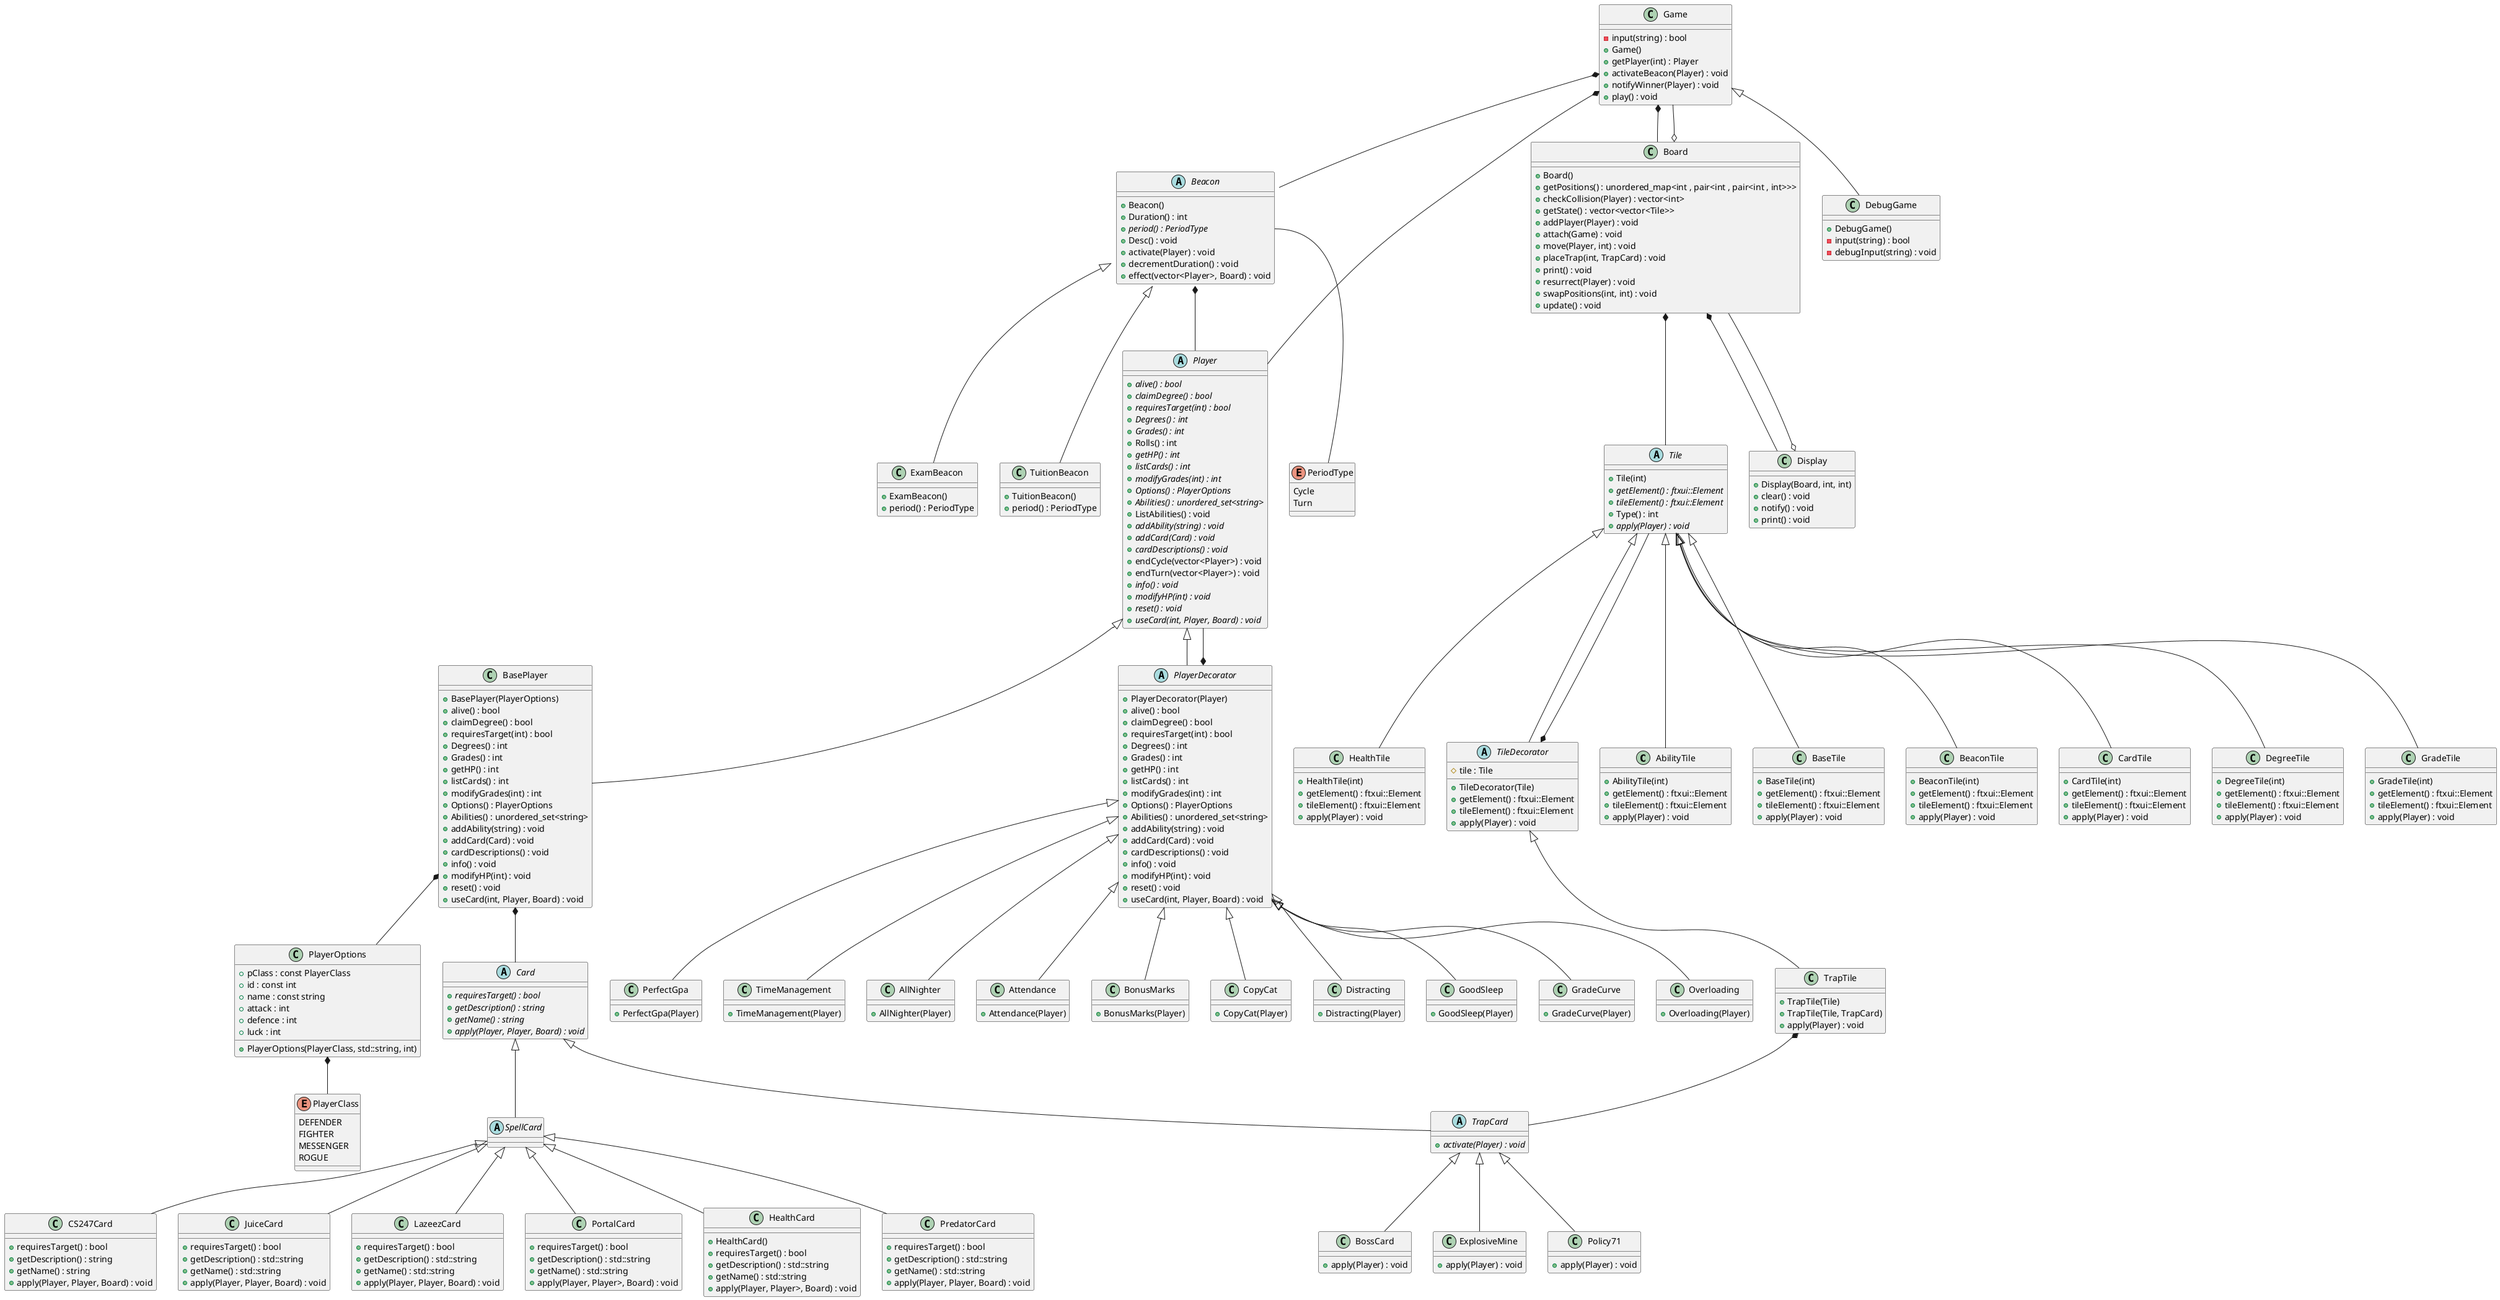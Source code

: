 @startuml





/' Objects '/

class AbilityTile {
	+AbilityTile(int)
	+getElement() : ftxui::Element
	+tileElement() : ftxui::Element
	+apply(Player) : void
}


class AllNighter {
	+AllNighter(Player)
}


class Attendance {
	+Attendance(Player)
}


class BasePlayer {
	+BasePlayer(PlayerOptions)
	+alive() : bool
	+claimDegree() : bool
	+requiresTarget(int) : bool
	+Degrees() : int
	+Grades() : int
	+getHP() : int
	+listCards() : int
	+modifyGrades(int) : int
	+Options() : PlayerOptions
	+Abilities() : unordered_set<string>
	+addAbility(string) : void
	+addCard(Card) : void
	+cardDescriptions() : void
	+info() : void
	+modifyHP(int) : void
	+reset() : void
	+useCard(int, Player, Board) : void
}


class BaseTile {
	+BaseTile(int)
	+getElement() : ftxui::Element
	+tileElement() : ftxui::Element
	+apply(Player) : void
}


abstract class Beacon {
	+Beacon()
	+Duration() : int
	+{abstract} period() : PeriodType
	+Desc() : void
	+activate(Player) : void
	+decrementDuration() : void
	+effect(vector<Player>, Board) : void
}


class BeaconTile {
	+BeaconTile(int)
	+getElement() : ftxui::Element
	+tileElement() : ftxui::Element
	+apply(Player) : void
}


class Board {
	+Board()
	+getPositions() : unordered_map<int , pair<int , pair<int , int>>>
	+checkCollision(Player) : vector<int>
	+getState() : vector<vector<Tile>>
	+addPlayer(Player) : void
	+attach(Game) : void
	+move(Player, int) : void
	+placeTrap(int, TrapCard) : void
	+print() : void
	+resurrect(Player) : void
	+swapPositions(int, int) : void
	+update() : void
}


class BonusMarks {
    + BonusMarks(Player)
}


class BossCard {
    + apply(Player) : void
}


class CS247Card {
	+requiresTarget() : bool
	+getDescription() : string
	+getName() : string
	+apply(Player, Player, Board) : void
}


abstract class Card {
	+{abstract} requiresTarget() : bool
	+{abstract} getDescription() : string
	+{abstract} getName() : string
	+{abstract} apply(Player, Player, Board) : void
}


class CardTile {
	+CardTile(int)
	+getElement() : ftxui::Element
	+tileElement() : ftxui::Element
	+apply(Player) : void
}


class CopyCat {
	+CopyCat(Player)
}


class DebugGame {
	+DebugGame()
	-input(string) : bool
	-debugInput(string) : void
}


class DegreeTile {
	+DegreeTile(int)
	+getElement() : ftxui::Element
	+tileElement() : ftxui::Element
	+apply(Player) : void
}


class Display {
	+Display(Board, int, int)
	+clear() : void
	+notify() : void
	+print() : void
}


class Distracting {
	+Distracting(Player)
}


class ExamBeacon {
	+ExamBeacon()
	+period() : PeriodType
}


class ExplosiveMine {
    + apply(Player) : void
}


class Game {
	-input(string) : bool
	+Game()
	+getPlayer(int) : Player
	+activateBeacon(Player) : void
	+notifyWinner(Player) : void
	+play() : void
}


class GoodSleep {
	+GoodSleep(Player)
}


class GradeCurve {
	+GradeCurve(Player)
}


class GradeTile {
	+GradeTile(int)
	+getElement() : ftxui::Element
	+tileElement() : ftxui::Element
	+apply(Player) : void
}


class HealthTile {
	+HealthTile(int)
	+getElement() : ftxui::Element
	+tileElement() : ftxui::Element
	+apply(Player) : void
}


class JuiceCard {
	+requiresTarget() : bool
	+getDescription() : std::string
	+getName() : std::string
	+apply(Player, Player, Board) : void
}


class LazeezCard {
	+requiresTarget() : bool
	+getDescription() : std::string
	+getName() : std::string
	+apply(Player, Player, Board) : void
}

class Overloading {
	+Overloading(Player)
}


class PerfectGpa {
	+PerfectGpa(Player)
}


abstract class Player {
	+{abstract} alive() : bool
	+{abstract} claimDegree() : bool
	+{abstract} requiresTarget(int) : bool
	+{abstract} Degrees() : int
	+{abstract} Grades() : int
	+Rolls() : int
	+{abstract} getHP() : int
	+{abstract} listCards() : int
	+{abstract} modifyGrades(int) : int
	+{abstract} Options() : PlayerOptions
	+{abstract} Abilities() : unordered_set<string>
	+ListAbilities() : void
	+{abstract} addAbility(string) : void
	+{abstract} addCard(Card) : void
	+{abstract} cardDescriptions() : void
	+endCycle(vector<Player>) : void
	+endTurn(vector<Player>) : void
	+{abstract} info() : void
	+{abstract} modifyHP(int) : void
	+{abstract} reset() : void
	+{abstract} useCard(int, Player, Board) : void
}


abstract class PlayerDecorator {
	+PlayerDecorator(Player)
	+alive() : bool
	+claimDegree() : bool
	+requiresTarget(int) : bool
	+Degrees() : int
	+Grades() : int
	+getHP() : int
	+listCards() : int
	+modifyGrades(int) : int
	+Options() : PlayerOptions
	+Abilities() : unordered_set<string>
	+addAbility(string) : void
	+addCard(Card) : void
	+cardDescriptions() : void
	+info() : void
	+modifyHP(int) : void
	+reset() : void
	+useCard(int, Player, Board) : void
}


class Policy71 {
    + apply(Player) : void
}


class PortalCard {
	+requiresTarget() : bool
	+getDescription() : std::string
	+getName() : std::string
	+apply(Player, Player>, Board) : void
}

class HealthCard {
	+HealthCard()
	+requiresTarget() : bool
	+getDescription() : std::string
	+getName() : std::string
	+apply(Player, Player>, Board) : void
}

class PredatorCard {
	+requiresTarget() : bool
	+getDescription() : std::string
	+getName() : std::string
	+apply(Player, Player, Board) : void
}


abstract class SpellCard {
}


abstract class Tile {
	+Tile(int)
	+{abstract} getElement() : ftxui::Element
	+{abstract} tileElement() : ftxui::Element
	+Type() : int
	+{abstract} apply(Player) : void
}


abstract class TileDecorator {
	+TileDecorator(Tile)
	+getElement() : ftxui::Element
	+tileElement() : ftxui::Element
	#tile : Tile
	+apply(Player) : void
}


class TimeManagement {
	+TimeManagement(Player)
}


abstract class TrapCard {
	+{abstract} activate(Player) : void
}


class TrapTile {
	+TrapTile(Tile)
	+TrapTile(Tile, TrapCard)
	+apply(Player) : void
}


class TuitionBeacon {
	+TuitionBeacon()
	+period() : PeriodType
}


enum PeriodType {
	Cycle
	Turn
}


enum PlayerClass {
	DEFENDER
	FIGHTER
	MESSENGER
	ROGUE
}


class PlayerOptions {
	+PlayerOptions(PlayerClass, std::string, int)
	+pClass : const PlayerClass
	+id : const int
	+name : const string
	+attack : int
	+defence : int
	+luck : int
}





/' Inheritance relationships '/

.Beacon <|-- .ExamBeacon


.Beacon <|-- .TuitionBeacon


.Card <|-- .SpellCard


.Card <|-- .TrapCard


.Game <|-- .DebugGame



.Player <|-- .BasePlayer


.Player <|-- .PlayerDecorator


.PlayerDecorator <|-- .AllNighter


.PlayerDecorator <|-- .Attendance


.PlayerDecorator <|-- .BonusMarks


.PlayerDecorator <|-- .CopyCat


.PlayerDecorator <|-- .Distracting


.PlayerDecorator <|-- .GoodSleep


.PlayerDecorator <|-- .GradeCurve


.PlayerDecorator <|-- .Overloading


.PlayerDecorator <|-- .PerfectGpa


.PlayerDecorator <|-- .TimeManagement


.SpellCard <|-- .CS247Card


.SpellCard <|-- .JuiceCard


.SpellCard <|-- .LazeezCard


.SpellCard <|-- .PortalCard


.SpellCard <|-- .PredatorCard

.SpellCard <|-- .HealthCard

.Tile <|-- .AbilityTile


.Tile <|-- .BaseTile


.Tile <|-- .BeaconTile


.Tile <|-- .CardTile


.Tile <|-- .DegreeTile


.Tile <|-- .GradeTile


.Tile <|-- .HealthTile


.Tile <|-- .TileDecorator


.TileDecorator <|-- .TrapTile


.TrapCard <|-- .BossCard


.TrapCard <|-- .ExplosiveMine


.TrapCard <|-- .Policy71





/' Aggregation relationships '/

.BasePlayer *-- .Card


.BasePlayer *-- .PlayerOptions


.Beacon *-- .Player


.Board *-- .Display


.Board o-- .Game


.Board *-- .Tile


.Display o-- .Board


.Game *-- .Beacon


.Game *-- .Board


.Game *-- .Player


.PlayerDecorator *-- .Player


.PlayerOptions *-- .PlayerClass


.TileDecorator *-- .Tile

.TrapTile *-- .TrapCard

.Beacon::period -- PeriodType

/' Nested objects '/

@enduml
